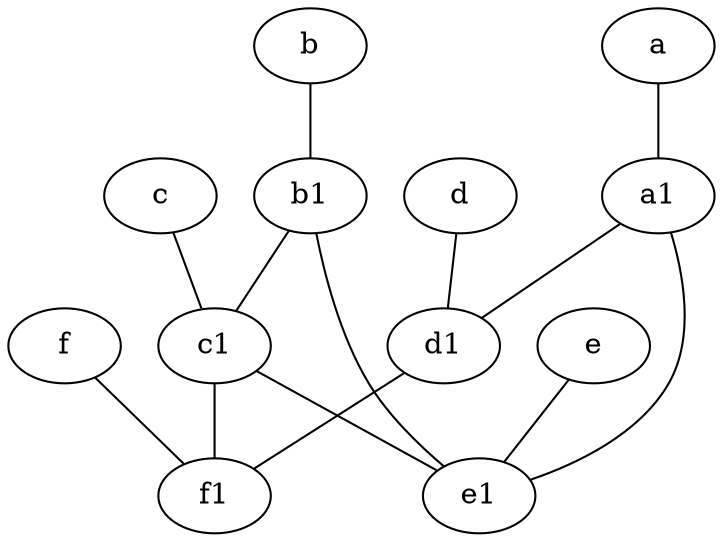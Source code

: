 graph {
	node [labelfontsize=50]
	f [labelfontsize=50 pos="3,9!"]
	c [labelfontsize=50 pos="4.5,2!"]
	e1 [labelfontsize=50 pos="7,7!"]
	b [labelfontsize=50 pos="10,4!"]
	c1 [labelfontsize=50 pos="4.5,3!"]
	e [labelfontsize=50 pos="7,9!"]
	a1 [labelfontsize=50 pos="8,3!"]
	a [labelfontsize=50 pos="8,2!"]
	d1 [labelfontsize=50 pos="3,5!"]
	d [labelfontsize=50 pos="2,5!"]
	b1 [labelfontsize=50 pos="9,4!"]
	f1 [labelfontsize=50 pos="3,8!"]
	b1 -- c1
	a -- a1
	a1 -- e1
	d -- d1
	c1 -- f1
	c1 -- e1
	b1 -- e1
	c -- c1
	a1 -- d1
	f -- f1
	d1 -- f1
	e -- e1
	b -- b1
}
